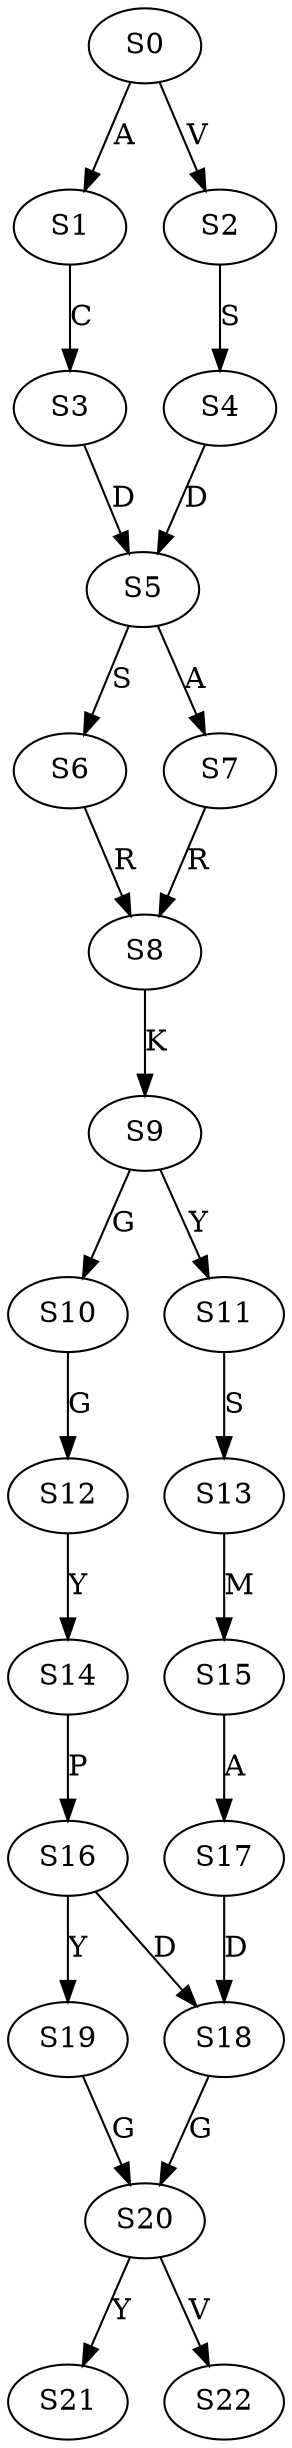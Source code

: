 strict digraph  {
	S0 -> S1 [ label = A ];
	S0 -> S2 [ label = V ];
	S1 -> S3 [ label = C ];
	S2 -> S4 [ label = S ];
	S3 -> S5 [ label = D ];
	S4 -> S5 [ label = D ];
	S5 -> S6 [ label = S ];
	S5 -> S7 [ label = A ];
	S6 -> S8 [ label = R ];
	S7 -> S8 [ label = R ];
	S8 -> S9 [ label = K ];
	S9 -> S10 [ label = G ];
	S9 -> S11 [ label = Y ];
	S10 -> S12 [ label = G ];
	S11 -> S13 [ label = S ];
	S12 -> S14 [ label = Y ];
	S13 -> S15 [ label = M ];
	S14 -> S16 [ label = P ];
	S15 -> S17 [ label = A ];
	S16 -> S18 [ label = D ];
	S16 -> S19 [ label = Y ];
	S17 -> S18 [ label = D ];
	S18 -> S20 [ label = G ];
	S19 -> S20 [ label = G ];
	S20 -> S21 [ label = Y ];
	S20 -> S22 [ label = V ];
}
